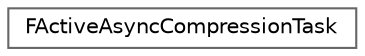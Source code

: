 digraph "Graphical Class Hierarchy"
{
 // INTERACTIVE_SVG=YES
 // LATEX_PDF_SIZE
  bgcolor="transparent";
  edge [fontname=Helvetica,fontsize=10,labelfontname=Helvetica,labelfontsize=10];
  node [fontname=Helvetica,fontsize=10,shape=box,height=0.2,width=0.4];
  rankdir="LR";
  Node0 [id="Node000000",label="FActiveAsyncCompressionTask",height=0.2,width=0.4,color="grey40", fillcolor="white", style="filled",URL="$db/d4d/structFActiveAsyncCompressionTask.html",tooltip=" "];
}
